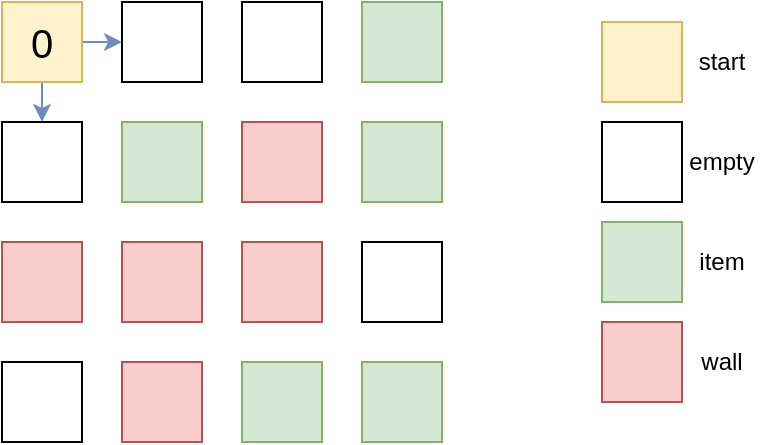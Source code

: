 <mxfile version="16.4.3" type="github" pages="5">
  <diagram name="2" id="pvW6-fU1ixyFpfHIAkNl">
    <mxGraphModel dx="691" dy="378" grid="1" gridSize="10" guides="1" tooltips="1" connect="1" arrows="1" fold="1" page="1" pageScale="1" pageWidth="600" pageHeight="300" math="0" shadow="0">
      <root>
        <mxCell id="BVCCDl4XH4FnmKrpNNFA-0" />
        <mxCell id="BVCCDl4XH4FnmKrpNNFA-1" parent="BVCCDl4XH4FnmKrpNNFA-0" />
        <mxCell id="-ZnJglzYhx6X0cMDBtap-0" style="edgeStyle=orthogonalEdgeStyle;rounded=0;orthogonalLoop=1;jettySize=auto;html=1;exitX=1;exitY=0.5;exitDx=0;exitDy=0;entryX=0;entryY=0.5;entryDx=0;entryDy=0;fillColor=#dae8fc;strokeColor=#6c8ebf;" edge="1" parent="BVCCDl4XH4FnmKrpNNFA-1" source="BVCCDl4XH4FnmKrpNNFA-2" target="BVCCDl4XH4FnmKrpNNFA-3">
          <mxGeometry relative="1" as="geometry" />
        </mxCell>
        <mxCell id="-ZnJglzYhx6X0cMDBtap-1" style="edgeStyle=orthogonalEdgeStyle;rounded=0;orthogonalLoop=1;jettySize=auto;html=1;exitX=0.5;exitY=1;exitDx=0;exitDy=0;entryX=0.5;entryY=0;entryDx=0;entryDy=0;fillColor=#dae8fc;strokeColor=#6c8ebf;" edge="1" parent="BVCCDl4XH4FnmKrpNNFA-1" source="BVCCDl4XH4FnmKrpNNFA-2" target="BVCCDl4XH4FnmKrpNNFA-4">
          <mxGeometry relative="1" as="geometry" />
        </mxCell>
        <mxCell id="BVCCDl4XH4FnmKrpNNFA-2" value="0" style="rounded=0;whiteSpace=wrap;html=1;fillColor=#fff2cc;strokeColor=#d6b656;fontSize=20;" vertex="1" parent="BVCCDl4XH4FnmKrpNNFA-1">
          <mxGeometry x="60" y="30" width="40" height="40" as="geometry" />
        </mxCell>
        <mxCell id="BVCCDl4XH4FnmKrpNNFA-3" value="" style="rounded=0;whiteSpace=wrap;html=1;" vertex="1" parent="BVCCDl4XH4FnmKrpNNFA-1">
          <mxGeometry x="120" y="30" width="40" height="40" as="geometry" />
        </mxCell>
        <mxCell id="BVCCDl4XH4FnmKrpNNFA-4" value="" style="rounded=0;whiteSpace=wrap;html=1;" vertex="1" parent="BVCCDl4XH4FnmKrpNNFA-1">
          <mxGeometry x="60" y="90" width="40" height="40" as="geometry" />
        </mxCell>
        <mxCell id="BVCCDl4XH4FnmKrpNNFA-5" value="" style="rounded=0;whiteSpace=wrap;html=1;fillColor=#d5e8d4;strokeColor=#82b366;" vertex="1" parent="BVCCDl4XH4FnmKrpNNFA-1">
          <mxGeometry x="120" y="90" width="40" height="40" as="geometry" />
        </mxCell>
        <mxCell id="BVCCDl4XH4FnmKrpNNFA-6" value="" style="rounded=0;whiteSpace=wrap;html=1;" vertex="1" parent="BVCCDl4XH4FnmKrpNNFA-1">
          <mxGeometry x="180" y="30" width="40" height="40" as="geometry" />
        </mxCell>
        <mxCell id="BVCCDl4XH4FnmKrpNNFA-7" value="" style="rounded=0;whiteSpace=wrap;html=1;fillColor=#f8cecc;strokeColor=#b85450;" vertex="1" parent="BVCCDl4XH4FnmKrpNNFA-1">
          <mxGeometry x="180" y="90" width="40" height="40" as="geometry" />
        </mxCell>
        <mxCell id="BVCCDl4XH4FnmKrpNNFA-8" value="" style="rounded=0;whiteSpace=wrap;html=1;fillColor=#f8cecc;strokeColor=#b85450;" vertex="1" parent="BVCCDl4XH4FnmKrpNNFA-1">
          <mxGeometry x="60" y="150" width="40" height="40" as="geometry" />
        </mxCell>
        <mxCell id="BVCCDl4XH4FnmKrpNNFA-9" value="" style="rounded=0;whiteSpace=wrap;html=1;fillColor=#f8cecc;strokeColor=#b85450;" vertex="1" parent="BVCCDl4XH4FnmKrpNNFA-1">
          <mxGeometry x="120" y="150" width="40" height="40" as="geometry" />
        </mxCell>
        <mxCell id="BVCCDl4XH4FnmKrpNNFA-10" value="" style="rounded=0;whiteSpace=wrap;html=1;fillColor=#f8cecc;strokeColor=#b85450;" vertex="1" parent="BVCCDl4XH4FnmKrpNNFA-1">
          <mxGeometry x="180" y="150" width="40" height="40" as="geometry" />
        </mxCell>
        <mxCell id="BVCCDl4XH4FnmKrpNNFA-11" value="" style="rounded=0;whiteSpace=wrap;html=1;fillColor=#d5e8d4;strokeColor=#82b366;" vertex="1" parent="BVCCDl4XH4FnmKrpNNFA-1">
          <mxGeometry x="240" y="30" width="40" height="40" as="geometry" />
        </mxCell>
        <mxCell id="BVCCDl4XH4FnmKrpNNFA-12" value="" style="rounded=0;whiteSpace=wrap;html=1;fillColor=#d5e8d4;strokeColor=#82b366;" vertex="1" parent="BVCCDl4XH4FnmKrpNNFA-1">
          <mxGeometry x="240" y="90" width="40" height="40" as="geometry" />
        </mxCell>
        <mxCell id="BVCCDl4XH4FnmKrpNNFA-13" value="" style="rounded=0;whiteSpace=wrap;html=1;" vertex="1" parent="BVCCDl4XH4FnmKrpNNFA-1">
          <mxGeometry x="240" y="150" width="40" height="40" as="geometry" />
        </mxCell>
        <mxCell id="BVCCDl4XH4FnmKrpNNFA-14" value="" style="rounded=0;whiteSpace=wrap;html=1;" vertex="1" parent="BVCCDl4XH4FnmKrpNNFA-1">
          <mxGeometry x="60" y="210" width="40" height="40" as="geometry" />
        </mxCell>
        <mxCell id="BVCCDl4XH4FnmKrpNNFA-15" value="" style="rounded=0;whiteSpace=wrap;html=1;fillColor=#f8cecc;strokeColor=#b85450;" vertex="1" parent="BVCCDl4XH4FnmKrpNNFA-1">
          <mxGeometry x="120" y="210" width="40" height="40" as="geometry" />
        </mxCell>
        <mxCell id="BVCCDl4XH4FnmKrpNNFA-16" value="" style="rounded=0;whiteSpace=wrap;html=1;fillColor=#d5e8d4;strokeColor=#82b366;" vertex="1" parent="BVCCDl4XH4FnmKrpNNFA-1">
          <mxGeometry x="180" y="210" width="40" height="40" as="geometry" />
        </mxCell>
        <mxCell id="BVCCDl4XH4FnmKrpNNFA-17" value="" style="rounded=0;whiteSpace=wrap;html=1;fillColor=#d5e8d4;strokeColor=#82b366;" vertex="1" parent="BVCCDl4XH4FnmKrpNNFA-1">
          <mxGeometry x="240" y="210" width="40" height="40" as="geometry" />
        </mxCell>
        <mxCell id="BVCCDl4XH4FnmKrpNNFA-18" value="" style="rounded=0;whiteSpace=wrap;html=1;fillColor=#fff2cc;strokeColor=#d6b656;" vertex="1" parent="BVCCDl4XH4FnmKrpNNFA-1">
          <mxGeometry x="360" y="40" width="40" height="40" as="geometry" />
        </mxCell>
        <mxCell id="BVCCDl4XH4FnmKrpNNFA-19" value="" style="rounded=0;whiteSpace=wrap;html=1;fillColor=#d5e8d4;strokeColor=#82b366;" vertex="1" parent="BVCCDl4XH4FnmKrpNNFA-1">
          <mxGeometry x="360" y="140" width="40" height="40" as="geometry" />
        </mxCell>
        <mxCell id="BVCCDl4XH4FnmKrpNNFA-20" value="" style="rounded=0;whiteSpace=wrap;html=1;" vertex="1" parent="BVCCDl4XH4FnmKrpNNFA-1">
          <mxGeometry x="360" y="90" width="40" height="40" as="geometry" />
        </mxCell>
        <mxCell id="BVCCDl4XH4FnmKrpNNFA-21" value="" style="rounded=0;whiteSpace=wrap;html=1;fillColor=#f8cecc;strokeColor=#b85450;" vertex="1" parent="BVCCDl4XH4FnmKrpNNFA-1">
          <mxGeometry x="360" y="190" width="40" height="40" as="geometry" />
        </mxCell>
        <mxCell id="BVCCDl4XH4FnmKrpNNFA-22" value="empty" style="text;html=1;strokeColor=none;fillColor=none;align=center;verticalAlign=middle;whiteSpace=wrap;rounded=0;" vertex="1" parent="BVCCDl4XH4FnmKrpNNFA-1">
          <mxGeometry x="390" y="95" width="60" height="30" as="geometry" />
        </mxCell>
        <mxCell id="BVCCDl4XH4FnmKrpNNFA-23" value="start" style="text;html=1;strokeColor=none;fillColor=none;align=center;verticalAlign=middle;whiteSpace=wrap;rounded=0;" vertex="1" parent="BVCCDl4XH4FnmKrpNNFA-1">
          <mxGeometry x="390" y="45" width="60" height="30" as="geometry" />
        </mxCell>
        <mxCell id="BVCCDl4XH4FnmKrpNNFA-24" value="item" style="text;html=1;strokeColor=none;fillColor=none;align=center;verticalAlign=middle;whiteSpace=wrap;rounded=0;" vertex="1" parent="BVCCDl4XH4FnmKrpNNFA-1">
          <mxGeometry x="390" y="145" width="60" height="30" as="geometry" />
        </mxCell>
        <mxCell id="BVCCDl4XH4FnmKrpNNFA-25" value="wall" style="text;html=1;strokeColor=none;fillColor=none;align=center;verticalAlign=middle;whiteSpace=wrap;rounded=0;" vertex="1" parent="BVCCDl4XH4FnmKrpNNFA-1">
          <mxGeometry x="390" y="195" width="60" height="30" as="geometry" />
        </mxCell>
      </root>
    </mxGraphModel>
  </diagram>
  <diagram name="3" id="nP-BiLTwvi3fApwtXahl">
    <mxGraphModel dx="834" dy="457" grid="1" gridSize="10" guides="1" tooltips="1" connect="1" arrows="1" fold="1" page="1" pageScale="1" pageWidth="600" pageHeight="300" math="0" shadow="0">
      <root>
        <mxCell id="q39Mo3hWX6-hNvJ6Rziv-0" />
        <mxCell id="q39Mo3hWX6-hNvJ6Rziv-1" parent="q39Mo3hWX6-hNvJ6Rziv-0" />
        <mxCell id="q39Mo3hWX6-hNvJ6Rziv-2" style="edgeStyle=orthogonalEdgeStyle;rounded=0;orthogonalLoop=1;jettySize=auto;html=1;exitX=1;exitY=0.5;exitDx=0;exitDy=0;entryX=0;entryY=0.5;entryDx=0;entryDy=0;fillColor=#dae8fc;strokeColor=#6c8ebf;" edge="1" parent="q39Mo3hWX6-hNvJ6Rziv-1" source="q39Mo3hWX6-hNvJ6Rziv-4" target="q39Mo3hWX6-hNvJ6Rziv-5">
          <mxGeometry relative="1" as="geometry" />
        </mxCell>
        <mxCell id="q39Mo3hWX6-hNvJ6Rziv-3" style="edgeStyle=orthogonalEdgeStyle;rounded=0;orthogonalLoop=1;jettySize=auto;html=1;exitX=0.5;exitY=1;exitDx=0;exitDy=0;entryX=0.5;entryY=0;entryDx=0;entryDy=0;fillColor=#dae8fc;strokeColor=#6c8ebf;" edge="1" parent="q39Mo3hWX6-hNvJ6Rziv-1" source="q39Mo3hWX6-hNvJ6Rziv-4" target="q39Mo3hWX6-hNvJ6Rziv-6">
          <mxGeometry relative="1" as="geometry" />
        </mxCell>
        <mxCell id="q39Mo3hWX6-hNvJ6Rziv-4" value="0" style="rounded=0;whiteSpace=wrap;html=1;fillColor=#fff2cc;strokeColor=#d6b656;fontSize=20;" vertex="1" parent="q39Mo3hWX6-hNvJ6Rziv-1">
          <mxGeometry x="60" y="30" width="40" height="40" as="geometry" />
        </mxCell>
        <mxCell id="q39Mo3hWX6-hNvJ6Rziv-5" value="1" style="rounded=0;whiteSpace=wrap;html=1;fontSize=20;" vertex="1" parent="q39Mo3hWX6-hNvJ6Rziv-1">
          <mxGeometry x="120" y="30" width="40" height="40" as="geometry" />
        </mxCell>
        <mxCell id="q39Mo3hWX6-hNvJ6Rziv-6" value="1" style="rounded=0;whiteSpace=wrap;html=1;fontSize=20;" vertex="1" parent="q39Mo3hWX6-hNvJ6Rziv-1">
          <mxGeometry x="60" y="90" width="40" height="40" as="geometry" />
        </mxCell>
        <mxCell id="q39Mo3hWX6-hNvJ6Rziv-7" value="" style="rounded=0;whiteSpace=wrap;html=1;fillColor=#d5e8d4;strokeColor=#82b366;" vertex="1" parent="q39Mo3hWX6-hNvJ6Rziv-1">
          <mxGeometry x="120" y="90" width="40" height="40" as="geometry" />
        </mxCell>
        <mxCell id="q39Mo3hWX6-hNvJ6Rziv-8" value="" style="rounded=0;whiteSpace=wrap;html=1;" vertex="1" parent="q39Mo3hWX6-hNvJ6Rziv-1">
          <mxGeometry x="180" y="30" width="40" height="40" as="geometry" />
        </mxCell>
        <mxCell id="q39Mo3hWX6-hNvJ6Rziv-9" value="" style="rounded=0;whiteSpace=wrap;html=1;fillColor=#f8cecc;strokeColor=#b85450;" vertex="1" parent="q39Mo3hWX6-hNvJ6Rziv-1">
          <mxGeometry x="180" y="90" width="40" height="40" as="geometry" />
        </mxCell>
        <mxCell id="q39Mo3hWX6-hNvJ6Rziv-10" value="" style="rounded=0;whiteSpace=wrap;html=1;fillColor=#f8cecc;strokeColor=#b85450;" vertex="1" parent="q39Mo3hWX6-hNvJ6Rziv-1">
          <mxGeometry x="60" y="150" width="40" height="40" as="geometry" />
        </mxCell>
        <mxCell id="q39Mo3hWX6-hNvJ6Rziv-11" value="" style="rounded=0;whiteSpace=wrap;html=1;fillColor=#f8cecc;strokeColor=#b85450;" vertex="1" parent="q39Mo3hWX6-hNvJ6Rziv-1">
          <mxGeometry x="120" y="150" width="40" height="40" as="geometry" />
        </mxCell>
        <mxCell id="q39Mo3hWX6-hNvJ6Rziv-12" value="" style="rounded=0;whiteSpace=wrap;html=1;fillColor=#f8cecc;strokeColor=#b85450;" vertex="1" parent="q39Mo3hWX6-hNvJ6Rziv-1">
          <mxGeometry x="180" y="150" width="40" height="40" as="geometry" />
        </mxCell>
        <mxCell id="q39Mo3hWX6-hNvJ6Rziv-13" value="" style="rounded=0;whiteSpace=wrap;html=1;fillColor=#d5e8d4;strokeColor=#82b366;" vertex="1" parent="q39Mo3hWX6-hNvJ6Rziv-1">
          <mxGeometry x="240" y="30" width="40" height="40" as="geometry" />
        </mxCell>
        <mxCell id="q39Mo3hWX6-hNvJ6Rziv-14" value="" style="rounded=0;whiteSpace=wrap;html=1;fillColor=#d5e8d4;strokeColor=#82b366;" vertex="1" parent="q39Mo3hWX6-hNvJ6Rziv-1">
          <mxGeometry x="240" y="90" width="40" height="40" as="geometry" />
        </mxCell>
        <mxCell id="q39Mo3hWX6-hNvJ6Rziv-15" value="" style="rounded=0;whiteSpace=wrap;html=1;" vertex="1" parent="q39Mo3hWX6-hNvJ6Rziv-1">
          <mxGeometry x="240" y="150" width="40" height="40" as="geometry" />
        </mxCell>
        <mxCell id="q39Mo3hWX6-hNvJ6Rziv-16" value="" style="rounded=0;whiteSpace=wrap;html=1;" vertex="1" parent="q39Mo3hWX6-hNvJ6Rziv-1">
          <mxGeometry x="60" y="210" width="40" height="40" as="geometry" />
        </mxCell>
        <mxCell id="q39Mo3hWX6-hNvJ6Rziv-17" value="" style="rounded=0;whiteSpace=wrap;html=1;fillColor=#f8cecc;strokeColor=#b85450;" vertex="1" parent="q39Mo3hWX6-hNvJ6Rziv-1">
          <mxGeometry x="120" y="210" width="40" height="40" as="geometry" />
        </mxCell>
        <mxCell id="q39Mo3hWX6-hNvJ6Rziv-18" value="" style="rounded=0;whiteSpace=wrap;html=1;fillColor=#d5e8d4;strokeColor=#82b366;" vertex="1" parent="q39Mo3hWX6-hNvJ6Rziv-1">
          <mxGeometry x="180" y="210" width="40" height="40" as="geometry" />
        </mxCell>
        <mxCell id="q39Mo3hWX6-hNvJ6Rziv-19" value="" style="rounded=0;whiteSpace=wrap;html=1;fillColor=#d5e8d4;strokeColor=#82b366;" vertex="1" parent="q39Mo3hWX6-hNvJ6Rziv-1">
          <mxGeometry x="240" y="210" width="40" height="40" as="geometry" />
        </mxCell>
        <mxCell id="q39Mo3hWX6-hNvJ6Rziv-20" value="" style="rounded=0;whiteSpace=wrap;html=1;fillColor=#fff2cc;strokeColor=#d6b656;" vertex="1" parent="q39Mo3hWX6-hNvJ6Rziv-1">
          <mxGeometry x="360" y="40" width="40" height="40" as="geometry" />
        </mxCell>
        <mxCell id="q39Mo3hWX6-hNvJ6Rziv-21" value="" style="rounded=0;whiteSpace=wrap;html=1;fillColor=#d5e8d4;strokeColor=#82b366;" vertex="1" parent="q39Mo3hWX6-hNvJ6Rziv-1">
          <mxGeometry x="360" y="140" width="40" height="40" as="geometry" />
        </mxCell>
        <mxCell id="q39Mo3hWX6-hNvJ6Rziv-22" value="" style="rounded=0;whiteSpace=wrap;html=1;" vertex="1" parent="q39Mo3hWX6-hNvJ6Rziv-1">
          <mxGeometry x="360" y="90" width="40" height="40" as="geometry" />
        </mxCell>
        <mxCell id="q39Mo3hWX6-hNvJ6Rziv-23" value="" style="rounded=0;whiteSpace=wrap;html=1;fillColor=#f8cecc;strokeColor=#b85450;" vertex="1" parent="q39Mo3hWX6-hNvJ6Rziv-1">
          <mxGeometry x="360" y="190" width="40" height="40" as="geometry" />
        </mxCell>
        <mxCell id="q39Mo3hWX6-hNvJ6Rziv-24" value="empty" style="text;html=1;strokeColor=none;fillColor=none;align=center;verticalAlign=middle;whiteSpace=wrap;rounded=0;" vertex="1" parent="q39Mo3hWX6-hNvJ6Rziv-1">
          <mxGeometry x="390" y="95" width="60" height="30" as="geometry" />
        </mxCell>
        <mxCell id="q39Mo3hWX6-hNvJ6Rziv-25" value="start" style="text;html=1;strokeColor=none;fillColor=none;align=center;verticalAlign=middle;whiteSpace=wrap;rounded=0;" vertex="1" parent="q39Mo3hWX6-hNvJ6Rziv-1">
          <mxGeometry x="390" y="45" width="60" height="30" as="geometry" />
        </mxCell>
        <mxCell id="q39Mo3hWX6-hNvJ6Rziv-26" value="item" style="text;html=1;strokeColor=none;fillColor=none;align=center;verticalAlign=middle;whiteSpace=wrap;rounded=0;" vertex="1" parent="q39Mo3hWX6-hNvJ6Rziv-1">
          <mxGeometry x="390" y="145" width="60" height="30" as="geometry" />
        </mxCell>
        <mxCell id="q39Mo3hWX6-hNvJ6Rziv-27" value="wall" style="text;html=1;strokeColor=none;fillColor=none;align=center;verticalAlign=middle;whiteSpace=wrap;rounded=0;" vertex="1" parent="q39Mo3hWX6-hNvJ6Rziv-1">
          <mxGeometry x="390" y="195" width="60" height="30" as="geometry" />
        </mxCell>
      </root>
    </mxGraphModel>
  </diagram>
  <diagram name="4" id="98l3eZnb7uzic7sBY9MM">
    <mxGraphModel dx="834" dy="457" grid="1" gridSize="10" guides="1" tooltips="1" connect="1" arrows="1" fold="1" page="1" pageScale="1" pageWidth="600" pageHeight="300" math="0" shadow="0">
      <root>
        <mxCell id="6_KRH-Y17S1JpxEeACTi-0" />
        <mxCell id="6_KRH-Y17S1JpxEeACTi-1" parent="6_KRH-Y17S1JpxEeACTi-0" />
        <mxCell id="6_KRH-Y17S1JpxEeACTi-2" style="edgeStyle=orthogonalEdgeStyle;rounded=0;orthogonalLoop=1;jettySize=auto;html=1;exitX=1;exitY=0.5;exitDx=0;exitDy=0;entryX=0;entryY=0.5;entryDx=0;entryDy=0;fillColor=#dae8fc;strokeColor=#6c8ebf;" edge="1" parent="6_KRH-Y17S1JpxEeACTi-1" source="6_KRH-Y17S1JpxEeACTi-4" target="6_KRH-Y17S1JpxEeACTi-5">
          <mxGeometry relative="1" as="geometry" />
        </mxCell>
        <mxCell id="6_KRH-Y17S1JpxEeACTi-3" style="edgeStyle=orthogonalEdgeStyle;rounded=0;orthogonalLoop=1;jettySize=auto;html=1;exitX=0.5;exitY=1;exitDx=0;exitDy=0;entryX=0.5;entryY=0;entryDx=0;entryDy=0;fillColor=#dae8fc;strokeColor=#6c8ebf;" edge="1" parent="6_KRH-Y17S1JpxEeACTi-1" source="6_KRH-Y17S1JpxEeACTi-4" target="6_KRH-Y17S1JpxEeACTi-6">
          <mxGeometry relative="1" as="geometry" />
        </mxCell>
        <mxCell id="6_KRH-Y17S1JpxEeACTi-4" value="0" style="rounded=0;whiteSpace=wrap;html=1;fillColor=#fff2cc;strokeColor=#d6b656;fontSize=20;" vertex="1" parent="6_KRH-Y17S1JpxEeACTi-1">
          <mxGeometry x="60" y="30" width="40" height="40" as="geometry" />
        </mxCell>
        <mxCell id="6_KRH-Y17S1JpxEeACTi-28" style="edgeStyle=orthogonalEdgeStyle;rounded=0;orthogonalLoop=1;jettySize=auto;html=1;exitX=1;exitY=0.5;exitDx=0;exitDy=0;entryX=0;entryY=0.5;entryDx=0;entryDy=0;fontSize=20;fillColor=#dae8fc;strokeColor=#6c8ebf;" edge="1" parent="6_KRH-Y17S1JpxEeACTi-1" source="6_KRH-Y17S1JpxEeACTi-5" target="6_KRH-Y17S1JpxEeACTi-8">
          <mxGeometry relative="1" as="geometry" />
        </mxCell>
        <mxCell id="6_KRH-Y17S1JpxEeACTi-29" style="edgeStyle=orthogonalEdgeStyle;rounded=0;orthogonalLoop=1;jettySize=auto;html=1;exitX=0.5;exitY=1;exitDx=0;exitDy=0;entryX=0.5;entryY=0;entryDx=0;entryDy=0;fontSize=20;fillColor=#dae8fc;strokeColor=#6c8ebf;" edge="1" parent="6_KRH-Y17S1JpxEeACTi-1" source="6_KRH-Y17S1JpxEeACTi-5" target="6_KRH-Y17S1JpxEeACTi-7">
          <mxGeometry relative="1" as="geometry" />
        </mxCell>
        <mxCell id="6_KRH-Y17S1JpxEeACTi-5" value="1" style="rounded=0;whiteSpace=wrap;html=1;fontSize=20;" vertex="1" parent="6_KRH-Y17S1JpxEeACTi-1">
          <mxGeometry x="120" y="30" width="40" height="40" as="geometry" />
        </mxCell>
        <mxCell id="6_KRH-Y17S1JpxEeACTi-6" value="1" style="rounded=0;whiteSpace=wrap;html=1;fontSize=20;" vertex="1" parent="6_KRH-Y17S1JpxEeACTi-1">
          <mxGeometry x="60" y="90" width="40" height="40" as="geometry" />
        </mxCell>
        <mxCell id="6_KRH-Y17S1JpxEeACTi-7" value="2" style="rounded=0;whiteSpace=wrap;html=1;fillColor=#d5e8d4;strokeColor=#82b366;fontSize=20;" vertex="1" parent="6_KRH-Y17S1JpxEeACTi-1">
          <mxGeometry x="120" y="90" width="40" height="40" as="geometry" />
        </mxCell>
        <mxCell id="6_KRH-Y17S1JpxEeACTi-8" value="2" style="rounded=0;whiteSpace=wrap;html=1;fontSize=20;" vertex="1" parent="6_KRH-Y17S1JpxEeACTi-1">
          <mxGeometry x="180" y="30" width="40" height="40" as="geometry" />
        </mxCell>
        <mxCell id="6_KRH-Y17S1JpxEeACTi-9" value="" style="rounded=0;whiteSpace=wrap;html=1;fillColor=#f8cecc;strokeColor=#b85450;" vertex="1" parent="6_KRH-Y17S1JpxEeACTi-1">
          <mxGeometry x="180" y="90" width="40" height="40" as="geometry" />
        </mxCell>
        <mxCell id="6_KRH-Y17S1JpxEeACTi-10" value="" style="rounded=0;whiteSpace=wrap;html=1;fillColor=#f8cecc;strokeColor=#b85450;" vertex="1" parent="6_KRH-Y17S1JpxEeACTi-1">
          <mxGeometry x="60" y="150" width="40" height="40" as="geometry" />
        </mxCell>
        <mxCell id="6_KRH-Y17S1JpxEeACTi-11" value="" style="rounded=0;whiteSpace=wrap;html=1;fillColor=#f8cecc;strokeColor=#b85450;" vertex="1" parent="6_KRH-Y17S1JpxEeACTi-1">
          <mxGeometry x="120" y="150" width="40" height="40" as="geometry" />
        </mxCell>
        <mxCell id="6_KRH-Y17S1JpxEeACTi-12" value="" style="rounded=0;whiteSpace=wrap;html=1;fillColor=#f8cecc;strokeColor=#b85450;" vertex="1" parent="6_KRH-Y17S1JpxEeACTi-1">
          <mxGeometry x="180" y="150" width="40" height="40" as="geometry" />
        </mxCell>
        <mxCell id="6_KRH-Y17S1JpxEeACTi-13" value="" style="rounded=0;whiteSpace=wrap;html=1;fillColor=#d5e8d4;strokeColor=#82b366;" vertex="1" parent="6_KRH-Y17S1JpxEeACTi-1">
          <mxGeometry x="240" y="30" width="40" height="40" as="geometry" />
        </mxCell>
        <mxCell id="6_KRH-Y17S1JpxEeACTi-14" value="" style="rounded=0;whiteSpace=wrap;html=1;fillColor=#d5e8d4;strokeColor=#82b366;" vertex="1" parent="6_KRH-Y17S1JpxEeACTi-1">
          <mxGeometry x="240" y="90" width="40" height="40" as="geometry" />
        </mxCell>
        <mxCell id="6_KRH-Y17S1JpxEeACTi-15" value="" style="rounded=0;whiteSpace=wrap;html=1;" vertex="1" parent="6_KRH-Y17S1JpxEeACTi-1">
          <mxGeometry x="240" y="150" width="40" height="40" as="geometry" />
        </mxCell>
        <mxCell id="6_KRH-Y17S1JpxEeACTi-16" value="" style="rounded=0;whiteSpace=wrap;html=1;" vertex="1" parent="6_KRH-Y17S1JpxEeACTi-1">
          <mxGeometry x="60" y="210" width="40" height="40" as="geometry" />
        </mxCell>
        <mxCell id="6_KRH-Y17S1JpxEeACTi-17" value="" style="rounded=0;whiteSpace=wrap;html=1;fillColor=#f8cecc;strokeColor=#b85450;" vertex="1" parent="6_KRH-Y17S1JpxEeACTi-1">
          <mxGeometry x="120" y="210" width="40" height="40" as="geometry" />
        </mxCell>
        <mxCell id="6_KRH-Y17S1JpxEeACTi-18" value="" style="rounded=0;whiteSpace=wrap;html=1;fillColor=#d5e8d4;strokeColor=#82b366;" vertex="1" parent="6_KRH-Y17S1JpxEeACTi-1">
          <mxGeometry x="180" y="210" width="40" height="40" as="geometry" />
        </mxCell>
        <mxCell id="6_KRH-Y17S1JpxEeACTi-19" value="" style="rounded=0;whiteSpace=wrap;html=1;fillColor=#d5e8d4;strokeColor=#82b366;" vertex="1" parent="6_KRH-Y17S1JpxEeACTi-1">
          <mxGeometry x="240" y="210" width="40" height="40" as="geometry" />
        </mxCell>
        <mxCell id="6_KRH-Y17S1JpxEeACTi-20" value="" style="rounded=0;whiteSpace=wrap;html=1;fillColor=#fff2cc;strokeColor=#d6b656;" vertex="1" parent="6_KRH-Y17S1JpxEeACTi-1">
          <mxGeometry x="360" y="40" width="40" height="40" as="geometry" />
        </mxCell>
        <mxCell id="6_KRH-Y17S1JpxEeACTi-21" value="" style="rounded=0;whiteSpace=wrap;html=1;fillColor=#d5e8d4;strokeColor=#82b366;" vertex="1" parent="6_KRH-Y17S1JpxEeACTi-1">
          <mxGeometry x="360" y="140" width="40" height="40" as="geometry" />
        </mxCell>
        <mxCell id="6_KRH-Y17S1JpxEeACTi-22" value="" style="rounded=0;whiteSpace=wrap;html=1;" vertex="1" parent="6_KRH-Y17S1JpxEeACTi-1">
          <mxGeometry x="360" y="90" width="40" height="40" as="geometry" />
        </mxCell>
        <mxCell id="6_KRH-Y17S1JpxEeACTi-23" value="" style="rounded=0;whiteSpace=wrap;html=1;fillColor=#f8cecc;strokeColor=#b85450;" vertex="1" parent="6_KRH-Y17S1JpxEeACTi-1">
          <mxGeometry x="360" y="190" width="40" height="40" as="geometry" />
        </mxCell>
        <mxCell id="6_KRH-Y17S1JpxEeACTi-24" value="empty" style="text;html=1;strokeColor=none;fillColor=none;align=center;verticalAlign=middle;whiteSpace=wrap;rounded=0;" vertex="1" parent="6_KRH-Y17S1JpxEeACTi-1">
          <mxGeometry x="390" y="95" width="60" height="30" as="geometry" />
        </mxCell>
        <mxCell id="6_KRH-Y17S1JpxEeACTi-25" value="start" style="text;html=1;strokeColor=none;fillColor=none;align=center;verticalAlign=middle;whiteSpace=wrap;rounded=0;" vertex="1" parent="6_KRH-Y17S1JpxEeACTi-1">
          <mxGeometry x="390" y="45" width="60" height="30" as="geometry" />
        </mxCell>
        <mxCell id="6_KRH-Y17S1JpxEeACTi-26" value="item" style="text;html=1;strokeColor=none;fillColor=none;align=center;verticalAlign=middle;whiteSpace=wrap;rounded=0;" vertex="1" parent="6_KRH-Y17S1JpxEeACTi-1">
          <mxGeometry x="390" y="145" width="60" height="30" as="geometry" />
        </mxCell>
        <mxCell id="6_KRH-Y17S1JpxEeACTi-27" value="wall" style="text;html=1;strokeColor=none;fillColor=none;align=center;verticalAlign=middle;whiteSpace=wrap;rounded=0;" vertex="1" parent="6_KRH-Y17S1JpxEeACTi-1">
          <mxGeometry x="390" y="195" width="60" height="30" as="geometry" />
        </mxCell>
        <mxCell id="6_KRH-Y17S1JpxEeACTi-30" value="" style="endArrow=classic;html=1;rounded=0;fontSize=20;dashed=1;exitX=1;exitY=0.5;exitDx=0;exitDy=0;fillColor=#f8cecc;strokeColor=#b85450;strokeWidth=2;" edge="1" parent="6_KRH-Y17S1JpxEeACTi-1" source="6_KRH-Y17S1JpxEeACTi-6">
          <mxGeometry width="50" height="50" relative="1" as="geometry">
            <mxPoint x="260" y="150" as="sourcePoint" />
            <mxPoint x="120" y="110" as="targetPoint" />
          </mxGeometry>
        </mxCell>
        <mxCell id="6_KRH-Y17S1JpxEeACTi-32" value="" style="endArrow=classic;html=1;rounded=0;fontSize=20;dashed=1;exitX=0.5;exitY=1;exitDx=0;exitDy=0;fillColor=#f8cecc;strokeColor=#b85450;entryX=0.5;entryY=0;entryDx=0;entryDy=0;strokeWidth=2;" edge="1" parent="6_KRH-Y17S1JpxEeACTi-1" source="6_KRH-Y17S1JpxEeACTi-6" target="6_KRH-Y17S1JpxEeACTi-10">
          <mxGeometry width="50" height="50" relative="1" as="geometry">
            <mxPoint x="110" y="120" as="sourcePoint" />
            <mxPoint x="130" y="120" as="targetPoint" />
          </mxGeometry>
        </mxCell>
        <mxCell id="6_KRH-Y17S1JpxEeACTi-33" value="" style="endArrow=classic;html=1;rounded=0;fontSize=20;dashed=1;exitX=0;exitY=0.5;exitDx=0;exitDy=0;fillColor=#f8cecc;strokeColor=#b85450;strokeWidth=2;" edge="1" parent="6_KRH-Y17S1JpxEeACTi-1" source="6_KRH-Y17S1JpxEeACTi-6">
          <mxGeometry width="50" height="50" relative="1" as="geometry">
            <mxPoint x="110" y="120" as="sourcePoint" />
            <mxPoint x="40" y="110" as="targetPoint" />
          </mxGeometry>
        </mxCell>
      </root>
    </mxGraphModel>
  </diagram>
  <diagram name="5" id="kPNxriNLHMkfSaPi3Yks">
    <mxGraphModel dx="1328" dy="457" grid="1" gridSize="10" guides="1" tooltips="1" connect="1" arrows="1" fold="1" page="1" pageScale="1" pageWidth="600" pageHeight="300" math="0" shadow="0">
      <root>
        <mxCell id="NaCgEEBfmIH6zUX-_HyB-0" />
        <mxCell id="NaCgEEBfmIH6zUX-_HyB-1" parent="NaCgEEBfmIH6zUX-_HyB-0" />
        <mxCell id="NaCgEEBfmIH6zUX-_HyB-2" style="edgeStyle=orthogonalEdgeStyle;rounded=0;orthogonalLoop=1;jettySize=auto;html=1;exitX=1;exitY=0.5;exitDx=0;exitDy=0;entryX=0;entryY=0.5;entryDx=0;entryDy=0;fillColor=#dae8fc;strokeColor=#6c8ebf;" edge="1" parent="NaCgEEBfmIH6zUX-_HyB-1" source="NaCgEEBfmIH6zUX-_HyB-4" target="NaCgEEBfmIH6zUX-_HyB-7">
          <mxGeometry relative="1" as="geometry" />
        </mxCell>
        <mxCell id="NaCgEEBfmIH6zUX-_HyB-3" style="edgeStyle=orthogonalEdgeStyle;rounded=0;orthogonalLoop=1;jettySize=auto;html=1;exitX=0.5;exitY=1;exitDx=0;exitDy=0;entryX=0.5;entryY=0;entryDx=0;entryDy=0;fillColor=#dae8fc;strokeColor=#6c8ebf;" edge="1" parent="NaCgEEBfmIH6zUX-_HyB-1" source="NaCgEEBfmIH6zUX-_HyB-4" target="NaCgEEBfmIH6zUX-_HyB-8">
          <mxGeometry relative="1" as="geometry" />
        </mxCell>
        <mxCell id="NaCgEEBfmIH6zUX-_HyB-4" value="0" style="rounded=0;whiteSpace=wrap;html=1;fillColor=#fff2cc;strokeColor=#d6b656;fontSize=20;" vertex="1" parent="NaCgEEBfmIH6zUX-_HyB-1">
          <mxGeometry x="60" y="30" width="40" height="40" as="geometry" />
        </mxCell>
        <mxCell id="NaCgEEBfmIH6zUX-_HyB-5" style="edgeStyle=orthogonalEdgeStyle;rounded=0;orthogonalLoop=1;jettySize=auto;html=1;exitX=1;exitY=0.5;exitDx=0;exitDy=0;entryX=0;entryY=0.5;entryDx=0;entryDy=0;fontSize=20;fillColor=#dae8fc;strokeColor=#6c8ebf;" edge="1" parent="NaCgEEBfmIH6zUX-_HyB-1" source="NaCgEEBfmIH6zUX-_HyB-7" target="NaCgEEBfmIH6zUX-_HyB-10">
          <mxGeometry relative="1" as="geometry" />
        </mxCell>
        <mxCell id="NaCgEEBfmIH6zUX-_HyB-6" style="edgeStyle=orthogonalEdgeStyle;rounded=0;orthogonalLoop=1;jettySize=auto;html=1;exitX=0.5;exitY=1;exitDx=0;exitDy=0;entryX=0.5;entryY=0;entryDx=0;entryDy=0;fontSize=20;fillColor=#dae8fc;strokeColor=#6c8ebf;" edge="1" parent="NaCgEEBfmIH6zUX-_HyB-1" source="NaCgEEBfmIH6zUX-_HyB-7" target="NaCgEEBfmIH6zUX-_HyB-9">
          <mxGeometry relative="1" as="geometry" />
        </mxCell>
        <mxCell id="NaCgEEBfmIH6zUX-_HyB-7" value="1" style="rounded=0;whiteSpace=wrap;html=1;fontSize=20;" vertex="1" parent="NaCgEEBfmIH6zUX-_HyB-1">
          <mxGeometry x="120" y="30" width="40" height="40" as="geometry" />
        </mxCell>
        <mxCell id="NaCgEEBfmIH6zUX-_HyB-8" value="1" style="rounded=0;whiteSpace=wrap;html=1;fontSize=20;" vertex="1" parent="NaCgEEBfmIH6zUX-_HyB-1">
          <mxGeometry x="60" y="90" width="40" height="40" as="geometry" />
        </mxCell>
        <mxCell id="NaCgEEBfmIH6zUX-_HyB-9" value="2" style="rounded=0;whiteSpace=wrap;html=1;fillColor=#d5e8d4;strokeColor=#82b366;fontSize=20;" vertex="1" parent="NaCgEEBfmIH6zUX-_HyB-1">
          <mxGeometry x="120" y="90" width="40" height="40" as="geometry" />
        </mxCell>
        <mxCell id="NaCgEEBfmIH6zUX-_HyB-10" value="2" style="rounded=0;whiteSpace=wrap;html=1;fontSize=20;" vertex="1" parent="NaCgEEBfmIH6zUX-_HyB-1">
          <mxGeometry x="180" y="30" width="40" height="40" as="geometry" />
        </mxCell>
        <mxCell id="NaCgEEBfmIH6zUX-_HyB-11" value="" style="rounded=0;whiteSpace=wrap;html=1;fillColor=#f8cecc;strokeColor=#b85450;" vertex="1" parent="NaCgEEBfmIH6zUX-_HyB-1">
          <mxGeometry x="180" y="90" width="40" height="40" as="geometry" />
        </mxCell>
        <mxCell id="NaCgEEBfmIH6zUX-_HyB-12" value="" style="rounded=0;whiteSpace=wrap;html=1;fillColor=#f8cecc;strokeColor=#b85450;" vertex="1" parent="NaCgEEBfmIH6zUX-_HyB-1">
          <mxGeometry x="60" y="150" width="40" height="40" as="geometry" />
        </mxCell>
        <mxCell id="NaCgEEBfmIH6zUX-_HyB-13" value="" style="rounded=0;whiteSpace=wrap;html=1;fillColor=#f8cecc;strokeColor=#b85450;" vertex="1" parent="NaCgEEBfmIH6zUX-_HyB-1">
          <mxGeometry x="120" y="150" width="40" height="40" as="geometry" />
        </mxCell>
        <mxCell id="NaCgEEBfmIH6zUX-_HyB-14" value="" style="rounded=0;whiteSpace=wrap;html=1;fillColor=#f8cecc;strokeColor=#b85450;" vertex="1" parent="NaCgEEBfmIH6zUX-_HyB-1">
          <mxGeometry x="180" y="150" width="40" height="40" as="geometry" />
        </mxCell>
        <mxCell id="NaCgEEBfmIH6zUX-_HyB-15" value="3" style="rounded=0;whiteSpace=wrap;html=1;fillColor=#d5e8d4;strokeColor=#82b366;fontSize=20;" vertex="1" parent="NaCgEEBfmIH6zUX-_HyB-1">
          <mxGeometry x="240" y="30" width="40" height="40" as="geometry" />
        </mxCell>
        <mxCell id="NaCgEEBfmIH6zUX-_HyB-16" value="" style="rounded=0;whiteSpace=wrap;html=1;fillColor=#d5e8d4;strokeColor=#82b366;" vertex="1" parent="NaCgEEBfmIH6zUX-_HyB-1">
          <mxGeometry x="240" y="90" width="40" height="40" as="geometry" />
        </mxCell>
        <mxCell id="NaCgEEBfmIH6zUX-_HyB-17" value="" style="rounded=0;whiteSpace=wrap;html=1;" vertex="1" parent="NaCgEEBfmIH6zUX-_HyB-1">
          <mxGeometry x="240" y="150" width="40" height="40" as="geometry" />
        </mxCell>
        <mxCell id="NaCgEEBfmIH6zUX-_HyB-18" value="" style="rounded=0;whiteSpace=wrap;html=1;" vertex="1" parent="NaCgEEBfmIH6zUX-_HyB-1">
          <mxGeometry x="60" y="210" width="40" height="40" as="geometry" />
        </mxCell>
        <mxCell id="NaCgEEBfmIH6zUX-_HyB-19" value="" style="rounded=0;whiteSpace=wrap;html=1;fillColor=#f8cecc;strokeColor=#b85450;" vertex="1" parent="NaCgEEBfmIH6zUX-_HyB-1">
          <mxGeometry x="120" y="210" width="40" height="40" as="geometry" />
        </mxCell>
        <mxCell id="NaCgEEBfmIH6zUX-_HyB-20" value="" style="rounded=0;whiteSpace=wrap;html=1;fillColor=#d5e8d4;strokeColor=#82b366;" vertex="1" parent="NaCgEEBfmIH6zUX-_HyB-1">
          <mxGeometry x="180" y="210" width="40" height="40" as="geometry" />
        </mxCell>
        <mxCell id="NaCgEEBfmIH6zUX-_HyB-21" value="" style="rounded=0;whiteSpace=wrap;html=1;fillColor=#d5e8d4;strokeColor=#82b366;" vertex="1" parent="NaCgEEBfmIH6zUX-_HyB-1">
          <mxGeometry x="240" y="210" width="40" height="40" as="geometry" />
        </mxCell>
        <mxCell id="NaCgEEBfmIH6zUX-_HyB-22" value="" style="rounded=0;whiteSpace=wrap;html=1;fillColor=#fff2cc;strokeColor=#d6b656;" vertex="1" parent="NaCgEEBfmIH6zUX-_HyB-1">
          <mxGeometry x="360" y="40" width="40" height="40" as="geometry" />
        </mxCell>
        <mxCell id="NaCgEEBfmIH6zUX-_HyB-23" value="" style="rounded=0;whiteSpace=wrap;html=1;fillColor=#d5e8d4;strokeColor=#82b366;" vertex="1" parent="NaCgEEBfmIH6zUX-_HyB-1">
          <mxGeometry x="360" y="140" width="40" height="40" as="geometry" />
        </mxCell>
        <mxCell id="NaCgEEBfmIH6zUX-_HyB-24" value="" style="rounded=0;whiteSpace=wrap;html=1;" vertex="1" parent="NaCgEEBfmIH6zUX-_HyB-1">
          <mxGeometry x="360" y="90" width="40" height="40" as="geometry" />
        </mxCell>
        <mxCell id="NaCgEEBfmIH6zUX-_HyB-25" value="" style="rounded=0;whiteSpace=wrap;html=1;fillColor=#f8cecc;strokeColor=#b85450;" vertex="1" parent="NaCgEEBfmIH6zUX-_HyB-1">
          <mxGeometry x="360" y="190" width="40" height="40" as="geometry" />
        </mxCell>
        <mxCell id="NaCgEEBfmIH6zUX-_HyB-26" value="empty" style="text;html=1;strokeColor=none;fillColor=none;align=center;verticalAlign=middle;whiteSpace=wrap;rounded=0;" vertex="1" parent="NaCgEEBfmIH6zUX-_HyB-1">
          <mxGeometry x="390" y="95" width="60" height="30" as="geometry" />
        </mxCell>
        <mxCell id="NaCgEEBfmIH6zUX-_HyB-27" value="start" style="text;html=1;strokeColor=none;fillColor=none;align=center;verticalAlign=middle;whiteSpace=wrap;rounded=0;" vertex="1" parent="NaCgEEBfmIH6zUX-_HyB-1">
          <mxGeometry x="390" y="45" width="60" height="30" as="geometry" />
        </mxCell>
        <mxCell id="NaCgEEBfmIH6zUX-_HyB-28" value="item" style="text;html=1;strokeColor=none;fillColor=none;align=center;verticalAlign=middle;whiteSpace=wrap;rounded=0;" vertex="1" parent="NaCgEEBfmIH6zUX-_HyB-1">
          <mxGeometry x="390" y="145" width="60" height="30" as="geometry" />
        </mxCell>
        <mxCell id="NaCgEEBfmIH6zUX-_HyB-29" value="wall" style="text;html=1;strokeColor=none;fillColor=none;align=center;verticalAlign=middle;whiteSpace=wrap;rounded=0;" vertex="1" parent="NaCgEEBfmIH6zUX-_HyB-1">
          <mxGeometry x="390" y="195" width="60" height="30" as="geometry" />
        </mxCell>
        <mxCell id="NaCgEEBfmIH6zUX-_HyB-30" value="" style="endArrow=classic;html=1;rounded=0;fontSize=20;dashed=1;exitX=1;exitY=0.5;exitDx=0;exitDy=0;strokeWidth=2;" edge="1" parent="NaCgEEBfmIH6zUX-_HyB-1" source="NaCgEEBfmIH6zUX-_HyB-8">
          <mxGeometry width="50" height="50" relative="1" as="geometry">
            <mxPoint x="260" y="150" as="sourcePoint" />
            <mxPoint x="120" y="110" as="targetPoint" />
          </mxGeometry>
        </mxCell>
        <mxCell id="NaCgEEBfmIH6zUX-_HyB-31" value="" style="endArrow=classic;html=1;rounded=0;fontSize=20;dashed=1;exitX=0.5;exitY=1;exitDx=0;exitDy=0;entryX=0.5;entryY=0;entryDx=0;entryDy=0;strokeWidth=2;" edge="1" parent="NaCgEEBfmIH6zUX-_HyB-1" source="NaCgEEBfmIH6zUX-_HyB-8" target="NaCgEEBfmIH6zUX-_HyB-12">
          <mxGeometry width="50" height="50" relative="1" as="geometry">
            <mxPoint x="110" y="120" as="sourcePoint" />
            <mxPoint x="130" y="120" as="targetPoint" />
          </mxGeometry>
        </mxCell>
        <mxCell id="NaCgEEBfmIH6zUX-_HyB-32" value="" style="endArrow=classic;html=1;rounded=0;fontSize=20;dashed=1;exitX=0;exitY=0.5;exitDx=0;exitDy=0;strokeWidth=2;" edge="1" parent="NaCgEEBfmIH6zUX-_HyB-1" source="NaCgEEBfmIH6zUX-_HyB-8">
          <mxGeometry width="50" height="50" relative="1" as="geometry">
            <mxPoint x="110" y="120" as="sourcePoint" />
            <mxPoint x="40" y="110" as="targetPoint" />
          </mxGeometry>
        </mxCell>
        <mxCell id="NaCgEEBfmIH6zUX-_HyB-33" style="edgeStyle=orthogonalEdgeStyle;rounded=0;orthogonalLoop=1;jettySize=auto;html=1;exitX=1;exitY=0.5;exitDx=0;exitDy=0;entryX=0;entryY=0.5;entryDx=0;entryDy=0;fontSize=20;fillColor=#dae8fc;strokeColor=#6c8ebf;" edge="1" parent="NaCgEEBfmIH6zUX-_HyB-1" source="NaCgEEBfmIH6zUX-_HyB-10" target="NaCgEEBfmIH6zUX-_HyB-15">
          <mxGeometry relative="1" as="geometry">
            <mxPoint x="170" y="60" as="sourcePoint" />
            <mxPoint x="190" y="60" as="targetPoint" />
          </mxGeometry>
        </mxCell>
        <mxCell id="QAsaH0fX_YlGVs-RHiIR-1" style="edgeStyle=orthogonalEdgeStyle;rounded=0;orthogonalLoop=1;jettySize=auto;html=1;exitX=0.5;exitY=1;exitDx=0;exitDy=0;entryX=0.5;entryY=0;entryDx=0;entryDy=0;fillColor=#dae8fc;strokeColor=#6c8ebf;" edge="1" parent="NaCgEEBfmIH6zUX-_HyB-1" target="QAsaH0fX_YlGVs-RHiIR-2">
          <mxGeometry relative="1" as="geometry">
            <mxPoint x="-100" y="70" as="sourcePoint" />
          </mxGeometry>
        </mxCell>
        <mxCell id="QAsaH0fX_YlGVs-RHiIR-2" value="1" style="rounded=0;whiteSpace=wrap;html=1;fontSize=20;" vertex="1" parent="NaCgEEBfmIH6zUX-_HyB-1">
          <mxGeometry x="-120" y="90" width="40" height="40" as="geometry" />
        </mxCell>
        <mxCell id="QAsaH0fX_YlGVs-RHiIR-3" value="" style="endArrow=classic;html=1;rounded=0;fontSize=20;dashed=1;exitX=1;exitY=0.5;exitDx=0;exitDy=0;strokeWidth=2;" edge="1" parent="NaCgEEBfmIH6zUX-_HyB-1" source="QAsaH0fX_YlGVs-RHiIR-2">
          <mxGeometry width="50" height="50" relative="1" as="geometry">
            <mxPoint x="80" y="150" as="sourcePoint" />
            <mxPoint x="-60" y="110" as="targetPoint" />
          </mxGeometry>
        </mxCell>
        <mxCell id="QAsaH0fX_YlGVs-RHiIR-4" value="" style="endArrow=classic;html=1;rounded=0;fontSize=20;dashed=1;exitX=0.5;exitY=1;exitDx=0;exitDy=0;entryX=0.5;entryY=0;entryDx=0;entryDy=0;strokeWidth=2;" edge="1" parent="NaCgEEBfmIH6zUX-_HyB-1" source="QAsaH0fX_YlGVs-RHiIR-2">
          <mxGeometry width="50" height="50" relative="1" as="geometry">
            <mxPoint x="-70" y="120" as="sourcePoint" />
            <mxPoint x="-100" y="150" as="targetPoint" />
          </mxGeometry>
        </mxCell>
        <mxCell id="QAsaH0fX_YlGVs-RHiIR-5" value="" style="endArrow=classic;html=1;rounded=0;fontSize=20;dashed=1;exitX=0;exitY=0.5;exitDx=0;exitDy=0;strokeWidth=2;" edge="1" parent="NaCgEEBfmIH6zUX-_HyB-1" source="QAsaH0fX_YlGVs-RHiIR-2">
          <mxGeometry width="50" height="50" relative="1" as="geometry">
            <mxPoint x="-70" y="120" as="sourcePoint" />
            <mxPoint x="-140" y="110" as="targetPoint" />
          </mxGeometry>
        </mxCell>
        <mxCell id="QAsaH0fX_YlGVs-RHiIR-6" value="already visited" style="text;html=1;strokeColor=none;fillColor=none;align=center;verticalAlign=middle;whiteSpace=wrap;rounded=0;fontSize=20;" vertex="1" parent="NaCgEEBfmIH6zUX-_HyB-1">
          <mxGeometry x="-60" y="95" width="60" height="30" as="geometry" />
        </mxCell>
        <mxCell id="QAsaH0fX_YlGVs-RHiIR-7" value="wall" style="text;html=1;strokeColor=none;fillColor=none;align=center;verticalAlign=middle;whiteSpace=wrap;rounded=0;fontSize=20;" vertex="1" parent="NaCgEEBfmIH6zUX-_HyB-1">
          <mxGeometry x="-130" y="145" width="60" height="30" as="geometry" />
        </mxCell>
        <mxCell id="QAsaH0fX_YlGVs-RHiIR-8" value="out of boundary" style="text;html=1;strokeColor=none;fillColor=none;align=center;verticalAlign=middle;whiteSpace=wrap;rounded=0;fontSize=20;" vertex="1" parent="NaCgEEBfmIH6zUX-_HyB-1">
          <mxGeometry x="-210" y="85" width="60" height="50" as="geometry" />
        </mxCell>
        <mxCell id="QAsaH0fX_YlGVs-RHiIR-9" value="" style="rounded=1;whiteSpace=wrap;html=1;fontSize=20;fillColor=none;" vertex="1" parent="NaCgEEBfmIH6zUX-_HyB-1">
          <mxGeometry x="-240" y="60" width="260" height="115" as="geometry" />
        </mxCell>
      </root>
    </mxGraphModel>
  </diagram>
  <diagram name="6" id="oAvaf1MlpHLq1wHJl7B5">
    <mxGraphModel dx="728" dy="457" grid="1" gridSize="10" guides="1" tooltips="1" connect="1" arrows="1" fold="1" page="1" pageScale="1" pageWidth="600" pageHeight="300" math="0" shadow="0">
      <root>
        <mxCell id="FJ6034yAjyZsI7u_NWvn-0" />
        <mxCell id="FJ6034yAjyZsI7u_NWvn-1" parent="FJ6034yAjyZsI7u_NWvn-0" />
        <mxCell id="FJ6034yAjyZsI7u_NWvn-2" style="edgeStyle=orthogonalEdgeStyle;rounded=0;orthogonalLoop=1;jettySize=auto;html=1;exitX=1;exitY=0.5;exitDx=0;exitDy=0;entryX=0;entryY=0.5;entryDx=0;entryDy=0;fillColor=#dae8fc;strokeColor=#6c8ebf;" edge="1" parent="FJ6034yAjyZsI7u_NWvn-1" source="FJ6034yAjyZsI7u_NWvn-4" target="FJ6034yAjyZsI7u_NWvn-7">
          <mxGeometry relative="1" as="geometry" />
        </mxCell>
        <mxCell id="FJ6034yAjyZsI7u_NWvn-3" style="edgeStyle=orthogonalEdgeStyle;rounded=0;orthogonalLoop=1;jettySize=auto;html=1;exitX=0.5;exitY=1;exitDx=0;exitDy=0;entryX=0.5;entryY=0;entryDx=0;entryDy=0;fillColor=#dae8fc;strokeColor=#6c8ebf;" edge="1" parent="FJ6034yAjyZsI7u_NWvn-1" source="FJ6034yAjyZsI7u_NWvn-4" target="FJ6034yAjyZsI7u_NWvn-8">
          <mxGeometry relative="1" as="geometry" />
        </mxCell>
        <mxCell id="FJ6034yAjyZsI7u_NWvn-4" value="0" style="rounded=0;whiteSpace=wrap;html=1;fillColor=#fff2cc;strokeColor=#d6b656;fontSize=20;" vertex="1" parent="FJ6034yAjyZsI7u_NWvn-1">
          <mxGeometry x="60" y="30" width="40" height="40" as="geometry" />
        </mxCell>
        <mxCell id="FJ6034yAjyZsI7u_NWvn-5" style="edgeStyle=orthogonalEdgeStyle;rounded=0;orthogonalLoop=1;jettySize=auto;html=1;exitX=1;exitY=0.5;exitDx=0;exitDy=0;entryX=0;entryY=0.5;entryDx=0;entryDy=0;fontSize=20;fillColor=#dae8fc;strokeColor=#6c8ebf;" edge="1" parent="FJ6034yAjyZsI7u_NWvn-1" source="FJ6034yAjyZsI7u_NWvn-7" target="FJ6034yAjyZsI7u_NWvn-10">
          <mxGeometry relative="1" as="geometry" />
        </mxCell>
        <mxCell id="FJ6034yAjyZsI7u_NWvn-6" style="edgeStyle=orthogonalEdgeStyle;rounded=0;orthogonalLoop=1;jettySize=auto;html=1;exitX=0.5;exitY=1;exitDx=0;exitDy=0;entryX=0.5;entryY=0;entryDx=0;entryDy=0;fontSize=20;fillColor=#dae8fc;strokeColor=#6c8ebf;" edge="1" parent="FJ6034yAjyZsI7u_NWvn-1" source="FJ6034yAjyZsI7u_NWvn-7" target="FJ6034yAjyZsI7u_NWvn-9">
          <mxGeometry relative="1" as="geometry" />
        </mxCell>
        <mxCell id="FJ6034yAjyZsI7u_NWvn-7" value="1" style="rounded=0;whiteSpace=wrap;html=1;fontSize=20;" vertex="1" parent="FJ6034yAjyZsI7u_NWvn-1">
          <mxGeometry x="120" y="30" width="40" height="40" as="geometry" />
        </mxCell>
        <mxCell id="FJ6034yAjyZsI7u_NWvn-8" value="1" style="rounded=0;whiteSpace=wrap;html=1;fontSize=20;" vertex="1" parent="FJ6034yAjyZsI7u_NWvn-1">
          <mxGeometry x="60" y="90" width="40" height="40" as="geometry" />
        </mxCell>
        <mxCell id="FJ6034yAjyZsI7u_NWvn-9" value="2" style="rounded=0;whiteSpace=wrap;html=1;fillColor=#d5e8d4;strokeColor=#82b366;fontSize=20;" vertex="1" parent="FJ6034yAjyZsI7u_NWvn-1">
          <mxGeometry x="120" y="90" width="40" height="40" as="geometry" />
        </mxCell>
        <mxCell id="FJ6034yAjyZsI7u_NWvn-10" value="2" style="rounded=0;whiteSpace=wrap;html=1;fontSize=20;" vertex="1" parent="FJ6034yAjyZsI7u_NWvn-1">
          <mxGeometry x="180" y="30" width="40" height="40" as="geometry" />
        </mxCell>
        <mxCell id="FJ6034yAjyZsI7u_NWvn-11" value="" style="rounded=0;whiteSpace=wrap;html=1;fillColor=#f8cecc;strokeColor=#b85450;" vertex="1" parent="FJ6034yAjyZsI7u_NWvn-1">
          <mxGeometry x="180" y="90" width="40" height="40" as="geometry" />
        </mxCell>
        <mxCell id="FJ6034yAjyZsI7u_NWvn-12" value="" style="rounded=0;whiteSpace=wrap;html=1;fillColor=#f8cecc;strokeColor=#b85450;" vertex="1" parent="FJ6034yAjyZsI7u_NWvn-1">
          <mxGeometry x="60" y="150" width="40" height="40" as="geometry" />
        </mxCell>
        <mxCell id="FJ6034yAjyZsI7u_NWvn-13" value="" style="rounded=0;whiteSpace=wrap;html=1;fillColor=#f8cecc;strokeColor=#b85450;" vertex="1" parent="FJ6034yAjyZsI7u_NWvn-1">
          <mxGeometry x="120" y="150" width="40" height="40" as="geometry" />
        </mxCell>
        <mxCell id="FJ6034yAjyZsI7u_NWvn-14" value="" style="rounded=0;whiteSpace=wrap;html=1;fillColor=#f8cecc;strokeColor=#b85450;" vertex="1" parent="FJ6034yAjyZsI7u_NWvn-1">
          <mxGeometry x="180" y="150" width="40" height="40" as="geometry" />
        </mxCell>
        <mxCell id="FJ6034yAjyZsI7u_NWvn-15" value="3" style="rounded=0;whiteSpace=wrap;html=1;fillColor=#d5e8d4;strokeColor=#82b366;fontSize=20;" vertex="1" parent="FJ6034yAjyZsI7u_NWvn-1">
          <mxGeometry x="240" y="30" width="40" height="40" as="geometry" />
        </mxCell>
        <mxCell id="FJ6034yAjyZsI7u_NWvn-16" value="4" style="rounded=0;whiteSpace=wrap;html=1;fillColor=#d5e8d4;strokeColor=#82b366;fontSize=20;" vertex="1" parent="FJ6034yAjyZsI7u_NWvn-1">
          <mxGeometry x="240" y="90" width="40" height="40" as="geometry" />
        </mxCell>
        <mxCell id="FJ6034yAjyZsI7u_NWvn-17" value="5" style="rounded=0;whiteSpace=wrap;html=1;fontSize=20;" vertex="1" parent="FJ6034yAjyZsI7u_NWvn-1">
          <mxGeometry x="240" y="150" width="40" height="40" as="geometry" />
        </mxCell>
        <mxCell id="FJ6034yAjyZsI7u_NWvn-18" value="" style="rounded=0;whiteSpace=wrap;html=1;" vertex="1" parent="FJ6034yAjyZsI7u_NWvn-1">
          <mxGeometry x="60" y="210" width="40" height="40" as="geometry" />
        </mxCell>
        <mxCell id="FJ6034yAjyZsI7u_NWvn-19" value="" style="rounded=0;whiteSpace=wrap;html=1;fillColor=#f8cecc;strokeColor=#b85450;" vertex="1" parent="FJ6034yAjyZsI7u_NWvn-1">
          <mxGeometry x="120" y="210" width="40" height="40" as="geometry" />
        </mxCell>
        <mxCell id="FJ6034yAjyZsI7u_NWvn-20" value="7" style="rounded=0;whiteSpace=wrap;html=1;fillColor=#d5e8d4;strokeColor=#82b366;fontSize=20;" vertex="1" parent="FJ6034yAjyZsI7u_NWvn-1">
          <mxGeometry x="180" y="210" width="40" height="40" as="geometry" />
        </mxCell>
        <mxCell id="FJ6034yAjyZsI7u_NWvn-21" value="6" style="rounded=0;whiteSpace=wrap;html=1;fillColor=#d5e8d4;strokeColor=#82b366;fontSize=20;" vertex="1" parent="FJ6034yAjyZsI7u_NWvn-1">
          <mxGeometry x="240" y="210" width="40" height="40" as="geometry" />
        </mxCell>
        <mxCell id="FJ6034yAjyZsI7u_NWvn-22" value="" style="rounded=0;whiteSpace=wrap;html=1;fillColor=#fff2cc;strokeColor=#d6b656;" vertex="1" parent="FJ6034yAjyZsI7u_NWvn-1">
          <mxGeometry x="360" y="40" width="40" height="40" as="geometry" />
        </mxCell>
        <mxCell id="FJ6034yAjyZsI7u_NWvn-23" value="" style="rounded=0;whiteSpace=wrap;html=1;fillColor=#d5e8d4;strokeColor=#82b366;" vertex="1" parent="FJ6034yAjyZsI7u_NWvn-1">
          <mxGeometry x="360" y="140" width="40" height="40" as="geometry" />
        </mxCell>
        <mxCell id="FJ6034yAjyZsI7u_NWvn-24" value="" style="rounded=0;whiteSpace=wrap;html=1;" vertex="1" parent="FJ6034yAjyZsI7u_NWvn-1">
          <mxGeometry x="360" y="90" width="40" height="40" as="geometry" />
        </mxCell>
        <mxCell id="FJ6034yAjyZsI7u_NWvn-25" value="" style="rounded=0;whiteSpace=wrap;html=1;fillColor=#f8cecc;strokeColor=#b85450;" vertex="1" parent="FJ6034yAjyZsI7u_NWvn-1">
          <mxGeometry x="360" y="190" width="40" height="40" as="geometry" />
        </mxCell>
        <mxCell id="FJ6034yAjyZsI7u_NWvn-26" value="empty" style="text;html=1;strokeColor=none;fillColor=none;align=center;verticalAlign=middle;whiteSpace=wrap;rounded=0;" vertex="1" parent="FJ6034yAjyZsI7u_NWvn-1">
          <mxGeometry x="390" y="95" width="60" height="30" as="geometry" />
        </mxCell>
        <mxCell id="FJ6034yAjyZsI7u_NWvn-27" value="start" style="text;html=1;strokeColor=none;fillColor=none;align=center;verticalAlign=middle;whiteSpace=wrap;rounded=0;" vertex="1" parent="FJ6034yAjyZsI7u_NWvn-1">
          <mxGeometry x="390" y="45" width="60" height="30" as="geometry" />
        </mxCell>
        <mxCell id="FJ6034yAjyZsI7u_NWvn-28" value="item" style="text;html=1;strokeColor=none;fillColor=none;align=center;verticalAlign=middle;whiteSpace=wrap;rounded=0;" vertex="1" parent="FJ6034yAjyZsI7u_NWvn-1">
          <mxGeometry x="390" y="145" width="60" height="30" as="geometry" />
        </mxCell>
        <mxCell id="FJ6034yAjyZsI7u_NWvn-29" value="wall" style="text;html=1;strokeColor=none;fillColor=none;align=center;verticalAlign=middle;whiteSpace=wrap;rounded=0;" vertex="1" parent="FJ6034yAjyZsI7u_NWvn-1">
          <mxGeometry x="390" y="195" width="60" height="30" as="geometry" />
        </mxCell>
        <mxCell id="FJ6034yAjyZsI7u_NWvn-30" value="" style="endArrow=classic;html=1;rounded=0;fontSize=20;dashed=1;exitX=1;exitY=0.5;exitDx=0;exitDy=0;fillColor=#f8cecc;strokeColor=#b85450;strokeWidth=2;" edge="1" parent="FJ6034yAjyZsI7u_NWvn-1" source="FJ6034yAjyZsI7u_NWvn-8">
          <mxGeometry width="50" height="50" relative="1" as="geometry">
            <mxPoint x="260" y="150" as="sourcePoint" />
            <mxPoint x="120" y="110" as="targetPoint" />
          </mxGeometry>
        </mxCell>
        <mxCell id="FJ6034yAjyZsI7u_NWvn-31" value="" style="endArrow=classic;html=1;rounded=0;fontSize=20;dashed=1;exitX=0.5;exitY=1;exitDx=0;exitDy=0;fillColor=#f8cecc;strokeColor=#b85450;entryX=0.5;entryY=0;entryDx=0;entryDy=0;strokeWidth=2;" edge="1" parent="FJ6034yAjyZsI7u_NWvn-1" source="FJ6034yAjyZsI7u_NWvn-8" target="FJ6034yAjyZsI7u_NWvn-12">
          <mxGeometry width="50" height="50" relative="1" as="geometry">
            <mxPoint x="110" y="120" as="sourcePoint" />
            <mxPoint x="130" y="120" as="targetPoint" />
          </mxGeometry>
        </mxCell>
        <mxCell id="FJ6034yAjyZsI7u_NWvn-32" value="" style="endArrow=classic;html=1;rounded=0;fontSize=20;dashed=1;exitX=0;exitY=0.5;exitDx=0;exitDy=0;fillColor=#f8cecc;strokeColor=#b85450;strokeWidth=2;" edge="1" parent="FJ6034yAjyZsI7u_NWvn-1" source="FJ6034yAjyZsI7u_NWvn-8">
          <mxGeometry width="50" height="50" relative="1" as="geometry">
            <mxPoint x="110" y="120" as="sourcePoint" />
            <mxPoint x="40" y="110" as="targetPoint" />
          </mxGeometry>
        </mxCell>
        <mxCell id="FJ6034yAjyZsI7u_NWvn-33" style="edgeStyle=orthogonalEdgeStyle;rounded=0;orthogonalLoop=1;jettySize=auto;html=1;exitX=1;exitY=0.5;exitDx=0;exitDy=0;entryX=0;entryY=0.5;entryDx=0;entryDy=0;fontSize=20;fillColor=#dae8fc;strokeColor=#6c8ebf;" edge="1" parent="FJ6034yAjyZsI7u_NWvn-1" source="FJ6034yAjyZsI7u_NWvn-10" target="FJ6034yAjyZsI7u_NWvn-15">
          <mxGeometry relative="1" as="geometry">
            <mxPoint x="170" y="60" as="sourcePoint" />
            <mxPoint x="190" y="60" as="targetPoint" />
          </mxGeometry>
        </mxCell>
        <mxCell id="FJ6034yAjyZsI7u_NWvn-34" style="edgeStyle=orthogonalEdgeStyle;rounded=0;orthogonalLoop=1;jettySize=auto;html=1;exitX=0.5;exitY=1;exitDx=0;exitDy=0;entryX=0.5;entryY=0;entryDx=0;entryDy=0;fontSize=20;fillColor=#dae8fc;strokeColor=#6c8ebf;" edge="1" parent="FJ6034yAjyZsI7u_NWvn-1" source="FJ6034yAjyZsI7u_NWvn-15" target="FJ6034yAjyZsI7u_NWvn-16">
          <mxGeometry relative="1" as="geometry">
            <mxPoint x="230" y="60" as="sourcePoint" />
            <mxPoint x="250" y="60" as="targetPoint" />
          </mxGeometry>
        </mxCell>
        <mxCell id="FJ6034yAjyZsI7u_NWvn-35" style="edgeStyle=orthogonalEdgeStyle;rounded=0;orthogonalLoop=1;jettySize=auto;html=1;exitX=0.5;exitY=1;exitDx=0;exitDy=0;entryX=0.5;entryY=0;entryDx=0;entryDy=0;fontSize=20;fillColor=#dae8fc;strokeColor=#6c8ebf;" edge="1" parent="FJ6034yAjyZsI7u_NWvn-1" source="FJ6034yAjyZsI7u_NWvn-16" target="FJ6034yAjyZsI7u_NWvn-17">
          <mxGeometry relative="1" as="geometry">
            <mxPoint x="270" y="80" as="sourcePoint" />
            <mxPoint x="270" y="100" as="targetPoint" />
          </mxGeometry>
        </mxCell>
        <mxCell id="FJ6034yAjyZsI7u_NWvn-37" style="edgeStyle=orthogonalEdgeStyle;rounded=0;orthogonalLoop=1;jettySize=auto;html=1;exitX=0.5;exitY=1;exitDx=0;exitDy=0;fontSize=20;fillColor=#dae8fc;strokeColor=#6c8ebf;" edge="1" parent="FJ6034yAjyZsI7u_NWvn-1" source="FJ6034yAjyZsI7u_NWvn-17">
          <mxGeometry relative="1" as="geometry">
            <mxPoint x="310" y="160" as="sourcePoint" />
            <mxPoint x="260" y="210" as="targetPoint" />
          </mxGeometry>
        </mxCell>
        <mxCell id="FJ6034yAjyZsI7u_NWvn-39" style="edgeStyle=orthogonalEdgeStyle;rounded=0;orthogonalLoop=1;jettySize=auto;html=1;exitX=0;exitY=0.545;exitDx=0;exitDy=0;fontSize=20;fillColor=#dae8fc;strokeColor=#6c8ebf;exitPerimeter=0;entryX=0.995;entryY=0.554;entryDx=0;entryDy=0;entryPerimeter=0;" edge="1" parent="FJ6034yAjyZsI7u_NWvn-1" source="FJ6034yAjyZsI7u_NWvn-21" target="FJ6034yAjyZsI7u_NWvn-20">
          <mxGeometry relative="1" as="geometry">
            <mxPoint x="270.0" y="200" as="sourcePoint" />
            <mxPoint x="270.0" y="220" as="targetPoint" />
          </mxGeometry>
        </mxCell>
      </root>
    </mxGraphModel>
  </diagram>
</mxfile>
